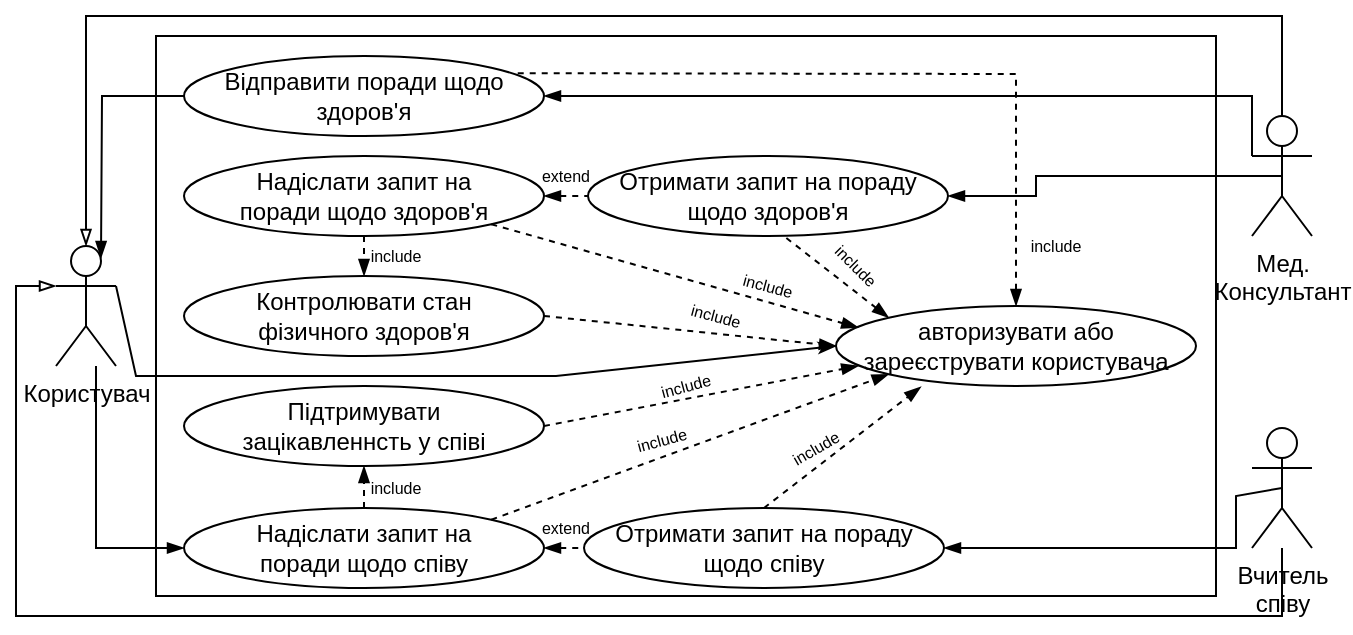 <mxfile version="13.9.9" type="device"><diagram id="C5RBs43oDa-KdzZeNtuy" name="Page-1"><mxGraphModel dx="1024" dy="592" grid="1" gridSize="10" guides="1" tooltips="1" connect="1" arrows="1" fold="1" page="1" pageScale="1" pageWidth="827" pageHeight="1169" math="0" shadow="0"><root><mxCell id="WIyWlLk6GJQsqaUBKTNV-0"/><mxCell id="WIyWlLk6GJQsqaUBKTNV-1" parent="WIyWlLk6GJQsqaUBKTNV-0"/><mxCell id="383gzaSXwhzBvP8eZe2t-30" value="" style="rounded=0;whiteSpace=wrap;html=1;fillColor=none;fontSize=8;" parent="WIyWlLk6GJQsqaUBKTNV-1" vertex="1"><mxGeometry x="200" y="180" width="530" height="280" as="geometry"/></mxCell><mxCell id="zkfFHV4jXpPFQw0GAbJ--26" value="" style="endArrow=blockThin;shadow=0;strokeWidth=1;rounded=0;endFill=1;elbow=vertical;entryX=1;entryY=0.5;entryDx=0;entryDy=0;exitX=0;exitY=0.333;exitDx=0;exitDy=0;exitPerimeter=0;startArrow=none;startFill=0;" parent="WIyWlLk6GJQsqaUBKTNV-1" source="HAlKXmDzrB93N0-EfDcC-4" target="HAlKXmDzrB93N0-EfDcC-1" edge="1"><mxGeometry x="0.5" y="41" relative="1" as="geometry"><mxPoint x="160" y="310" as="sourcePoint"/><mxPoint x="160" y="380" as="targetPoint"/><mxPoint x="-40" y="32" as="offset"/><Array as="points"><mxPoint x="748" y="210"/></Array></mxGeometry></mxCell><mxCell id="HAlKXmDzrB93N0-EfDcC-0" value="Користувач" style="shape=umlActor;verticalLabelPosition=bottom;verticalAlign=top;html=1;" parent="WIyWlLk6GJQsqaUBKTNV-1" vertex="1"><mxGeometry x="150" y="285" width="30" height="60" as="geometry"/></mxCell><mxCell id="HAlKXmDzrB93N0-EfDcC-1" value="Відправити поради щодо здоров'я" style="ellipse;whiteSpace=wrap;html=1;" parent="WIyWlLk6GJQsqaUBKTNV-1" vertex="1"><mxGeometry x="214" y="190" width="180" height="40" as="geometry"/></mxCell><mxCell id="HAlKXmDzrB93N0-EfDcC-3" value="Надіслати запит на&lt;br&gt;поради щодо співу" style="ellipse;whiteSpace=wrap;html=1;" parent="WIyWlLk6GJQsqaUBKTNV-1" vertex="1"><mxGeometry x="214" y="416" width="180" height="40" as="geometry"/></mxCell><mxCell id="HAlKXmDzrB93N0-EfDcC-4" value="Мед.&lt;br&gt;Консультант" style="shape=umlActor;verticalLabelPosition=bottom;verticalAlign=top;html=1;" parent="WIyWlLk6GJQsqaUBKTNV-1" vertex="1"><mxGeometry x="748" y="220" width="30" height="60" as="geometry"/></mxCell><mxCell id="HAlKXmDzrB93N0-EfDcC-6" value="Вчитель&lt;br&gt;співу" style="shape=umlActor;verticalLabelPosition=bottom;verticalAlign=top;html=1;" parent="WIyWlLk6GJQsqaUBKTNV-1" vertex="1"><mxGeometry x="748" y="376" width="30" height="60" as="geometry"/></mxCell><mxCell id="383gzaSXwhzBvP8eZe2t-7" value="" style="endArrow=none;html=1;exitX=0.5;exitY=0;exitDx=0;exitDy=0;exitPerimeter=0;entryX=0.5;entryY=0;entryDx=0;entryDy=0;entryPerimeter=0;rounded=0;strokeWidth=1;jumpStyle=none;shadow=0;startArrow=blockThin;startFill=0;" parent="WIyWlLk6GJQsqaUBKTNV-1" source="HAlKXmDzrB93N0-EfDcC-0" target="HAlKXmDzrB93N0-EfDcC-4" edge="1"><mxGeometry width="50" height="50" relative="1" as="geometry"><mxPoint x="370" y="320" as="sourcePoint"/><mxPoint x="420" y="270" as="targetPoint"/><Array as="points"><mxPoint x="165" y="170"/><mxPoint x="763" y="170"/></Array></mxGeometry></mxCell><mxCell id="383gzaSXwhzBvP8eZe2t-8" value="" style="endArrow=none;html=1;exitX=0;exitY=0.333;exitDx=0;exitDy=0;exitPerimeter=0;rounded=0;strokeWidth=1;jumpStyle=none;shadow=0;startArrow=blockThin;startFill=0;" parent="WIyWlLk6GJQsqaUBKTNV-1" source="HAlKXmDzrB93N0-EfDcC-0" target="HAlKXmDzrB93N0-EfDcC-6" edge="1"><mxGeometry width="50" height="50" relative="1" as="geometry"><mxPoint x="134" y="660" as="sourcePoint"/><mxPoint x="665" y="470" as="targetPoint"/><Array as="points"><mxPoint x="130" y="305"/><mxPoint x="130" y="470"/><mxPoint x="637" y="470"/><mxPoint x="763" y="470"/></Array></mxGeometry></mxCell><mxCell id="383gzaSXwhzBvP8eZe2t-10" value="" style="endArrow=blockThin;html=1;shadow=0;strokeWidth=1;exitX=0;exitY=0.5;exitDx=0;exitDy=0;entryX=0.75;entryY=0.1;entryDx=0;entryDy=0;entryPerimeter=0;rounded=0;endFill=1;" parent="WIyWlLk6GJQsqaUBKTNV-1" source="HAlKXmDzrB93N0-EfDcC-1" target="HAlKXmDzrB93N0-EfDcC-0" edge="1"><mxGeometry width="50" height="50" relative="1" as="geometry"><mxPoint x="370" y="400" as="sourcePoint"/><mxPoint x="420" y="350" as="targetPoint"/><Array as="points"><mxPoint x="173" y="210"/></Array></mxGeometry></mxCell><mxCell id="383gzaSXwhzBvP8eZe2t-11" value="Підтримувати &lt;br&gt;зацікавленнсть у співі" style="ellipse;whiteSpace=wrap;html=1;" parent="WIyWlLk6GJQsqaUBKTNV-1" vertex="1"><mxGeometry x="214" y="355" width="180" height="40" as="geometry"/></mxCell><mxCell id="HAlKXmDzrB93N0-EfDcC-8" value="Отримати запит на пораду щодо співу" style="ellipse;whiteSpace=wrap;html=1;" parent="WIyWlLk6GJQsqaUBKTNV-1" vertex="1"><mxGeometry x="414" y="416" width="180" height="40" as="geometry"/></mxCell><mxCell id="383gzaSXwhzBvP8eZe2t-14" value="" style="endArrow=blockThin;shadow=0;strokeWidth=1;rounded=0;endFill=1;elbow=vertical;entryX=1;entryY=0.5;entryDx=0;entryDy=0;exitX=0.5;exitY=0.5;exitDx=0;exitDy=0;exitPerimeter=0;" parent="WIyWlLk6GJQsqaUBKTNV-1" source="HAlKXmDzrB93N0-EfDcC-6" target="HAlKXmDzrB93N0-EfDcC-8" edge="1"><mxGeometry x="0.5" y="41" relative="1" as="geometry"><mxPoint x="781" y="425" as="sourcePoint"/><mxPoint x="710" y="436" as="targetPoint"/><mxPoint x="-40" y="32" as="offset"/><Array as="points"><mxPoint x="740" y="410"/><mxPoint x="740" y="436"/></Array></mxGeometry></mxCell><mxCell id="383gzaSXwhzBvP8eZe2t-15" value="" style="endArrow=none;dashed=1;html=1;shadow=0;strokeWidth=1;entryX=0;entryY=0.5;entryDx=0;entryDy=0;endFill=0;startArrow=blockThin;startFill=1;exitX=1;exitY=0.5;exitDx=0;exitDy=0;" parent="WIyWlLk6GJQsqaUBKTNV-1" source="HAlKXmDzrB93N0-EfDcC-3" target="HAlKXmDzrB93N0-EfDcC-8" edge="1"><mxGeometry width="50" height="50" relative="1" as="geometry"><mxPoint x="400" y="495" as="sourcePoint"/><mxPoint x="450" y="440" as="targetPoint"/></mxGeometry></mxCell><mxCell id="383gzaSXwhzBvP8eZe2t-16" value="extend" style="text;html=1;strokeColor=none;fillColor=none;align=center;verticalAlign=middle;whiteSpace=wrap;rounded=0;fontSize=8;" parent="WIyWlLk6GJQsqaUBKTNV-1" vertex="1"><mxGeometry x="385" y="416" width="40" height="20" as="geometry"/></mxCell><mxCell id="383gzaSXwhzBvP8eZe2t-17" value="" style="endArrow=blockThin;html=1;shadow=0;strokeWidth=1;fontSize=8;entryX=0;entryY=0.5;entryDx=0;entryDy=0;rounded=0;endFill=1;" parent="WIyWlLk6GJQsqaUBKTNV-1" target="HAlKXmDzrB93N0-EfDcC-3" edge="1"><mxGeometry width="50" height="50" relative="1" as="geometry"><mxPoint x="170" y="345" as="sourcePoint"/><mxPoint x="420" y="340" as="targetPoint"/><Array as="points"><mxPoint x="170" y="436"/></Array></mxGeometry></mxCell><mxCell id="383gzaSXwhzBvP8eZe2t-18" value="" style="endArrow=blockThin;dashed=1;html=1;shadow=0;strokeColor=#000000;strokeWidth=1;fontSize=8;exitX=0.5;exitY=0;exitDx=0;exitDy=0;entryX=0.5;entryY=1;entryDx=0;entryDy=0;startArrow=none;startFill=0;endFill=1;" parent="WIyWlLk6GJQsqaUBKTNV-1" source="HAlKXmDzrB93N0-EfDcC-3" target="383gzaSXwhzBvP8eZe2t-11" edge="1"><mxGeometry width="50" height="50" relative="1" as="geometry"><mxPoint x="370" y="390" as="sourcePoint"/><mxPoint x="420" y="340" as="targetPoint"/></mxGeometry></mxCell><mxCell id="383gzaSXwhzBvP8eZe2t-19" value="include" style="text;html=1;strokeColor=none;fillColor=none;align=center;verticalAlign=middle;whiteSpace=wrap;rounded=0;fontSize=8;rotation=0;" parent="WIyWlLk6GJQsqaUBKTNV-1" vertex="1"><mxGeometry x="300" y="396" width="40" height="20" as="geometry"/></mxCell><mxCell id="383gzaSXwhzBvP8eZe2t-21" value="Отримати запит на пораду щодо здоров'я" style="ellipse;whiteSpace=wrap;html=1;" parent="WIyWlLk6GJQsqaUBKTNV-1" vertex="1"><mxGeometry x="416" y="240" width="180" height="40" as="geometry"/></mxCell><mxCell id="383gzaSXwhzBvP8eZe2t-22" value="" style="endArrow=blockThin;html=1;shadow=0;strokeColor=#000000;strokeWidth=1;fontSize=8;exitX=0.5;exitY=0.5;exitDx=0;exitDy=0;exitPerimeter=0;entryX=1;entryY=0.5;entryDx=0;entryDy=0;endFill=1;rounded=0;" parent="WIyWlLk6GJQsqaUBKTNV-1" source="HAlKXmDzrB93N0-EfDcC-4" target="383gzaSXwhzBvP8eZe2t-21" edge="1"><mxGeometry width="50" height="50" relative="1" as="geometry"><mxPoint x="498" y="360" as="sourcePoint"/><mxPoint x="724" y="250" as="targetPoint"/><Array as="points"><mxPoint x="640" y="250"/><mxPoint x="640" y="260"/></Array></mxGeometry></mxCell><mxCell id="383gzaSXwhzBvP8eZe2t-23" value="Надіслати запит на&lt;br&gt;поради щодо здоров'я" style="ellipse;whiteSpace=wrap;html=1;" parent="WIyWlLk6GJQsqaUBKTNV-1" vertex="1"><mxGeometry x="214" y="240" width="180" height="40" as="geometry"/></mxCell><mxCell id="383gzaSXwhzBvP8eZe2t-24" value="Контролювати стан&lt;br&gt;фізичного здоров'я" style="ellipse;whiteSpace=wrap;html=1;" parent="WIyWlLk6GJQsqaUBKTNV-1" vertex="1"><mxGeometry x="214" y="300" width="180" height="40" as="geometry"/></mxCell><mxCell id="383gzaSXwhzBvP8eZe2t-26" value="extend" style="text;html=1;strokeColor=none;fillColor=none;align=center;verticalAlign=middle;whiteSpace=wrap;rounded=0;fontSize=8;" parent="WIyWlLk6GJQsqaUBKTNV-1" vertex="1"><mxGeometry x="385" y="240" width="40" height="20" as="geometry"/></mxCell><mxCell id="383gzaSXwhzBvP8eZe2t-27" value="" style="endArrow=none;dashed=1;html=1;shadow=0;strokeWidth=1;entryX=0;entryY=0.5;entryDx=0;entryDy=0;endFill=0;startArrow=blockThin;startFill=1;exitX=1;exitY=0.5;exitDx=0;exitDy=0;" parent="WIyWlLk6GJQsqaUBKTNV-1" source="383gzaSXwhzBvP8eZe2t-23" target="383gzaSXwhzBvP8eZe2t-21" edge="1"><mxGeometry width="50" height="50" relative="1" as="geometry"><mxPoint x="392" y="209" as="sourcePoint"/><mxPoint x="414" y="209.31" as="targetPoint"/></mxGeometry></mxCell><mxCell id="383gzaSXwhzBvP8eZe2t-28" value="include" style="text;html=1;strokeColor=none;fillColor=none;align=center;verticalAlign=middle;whiteSpace=wrap;rounded=0;fontSize=8;rotation=0;" parent="WIyWlLk6GJQsqaUBKTNV-1" vertex="1"><mxGeometry x="300" y="280" width="40" height="20" as="geometry"/></mxCell><mxCell id="383gzaSXwhzBvP8eZe2t-29" value="" style="endArrow=blockThin;dashed=1;html=1;shadow=0;strokeColor=#000000;strokeWidth=1;fontSize=8;rounded=0;endFill=1;entryX=0.5;entryY=0;entryDx=0;entryDy=0;exitX=0.5;exitY=1;exitDx=0;exitDy=0;" parent="WIyWlLk6GJQsqaUBKTNV-1" source="383gzaSXwhzBvP8eZe2t-23" target="383gzaSXwhzBvP8eZe2t-24" edge="1"><mxGeometry width="50" height="50" relative="1" as="geometry"><mxPoint x="370" y="350" as="sourcePoint"/><mxPoint x="420" y="300" as="targetPoint"/></mxGeometry></mxCell><mxCell id="FiHE433wJ5D-wxK2bPif-0" value="авторизувати або зареєструвати користувача" style="ellipse;whiteSpace=wrap;html=1;" parent="WIyWlLk6GJQsqaUBKTNV-1" vertex="1"><mxGeometry x="540" y="315" width="180" height="40" as="geometry"/></mxCell><mxCell id="FiHE433wJ5D-wxK2bPif-2" value="" style="endArrow=blockThin;dashed=1;html=1;entryX=0;entryY=0.5;entryDx=0;entryDy=0;exitX=1;exitY=0.5;exitDx=0;exitDy=0;startArrow=none;startFill=0;endFill=1;" parent="WIyWlLk6GJQsqaUBKTNV-1" source="383gzaSXwhzBvP8eZe2t-24" target="FiHE433wJ5D-wxK2bPif-0" edge="1"><mxGeometry width="50" height="50" relative="1" as="geometry"><mxPoint x="390" y="340" as="sourcePoint"/><mxPoint x="440" y="290" as="targetPoint"/></mxGeometry></mxCell><mxCell id="FiHE433wJ5D-wxK2bPif-3" value="" style="endArrow=blockThin;dashed=1;html=1;entryX=0.062;entryY=0.27;entryDx=0;entryDy=0;exitX=1;exitY=1;exitDx=0;exitDy=0;startArrow=none;startFill=0;endFill=1;entryPerimeter=0;" parent="WIyWlLk6GJQsqaUBKTNV-1" source="383gzaSXwhzBvP8eZe2t-23" target="FiHE433wJ5D-wxK2bPif-0" edge="1"><mxGeometry width="50" height="50" relative="1" as="geometry"><mxPoint x="404" y="330" as="sourcePoint"/><mxPoint x="550" y="345" as="targetPoint"/></mxGeometry></mxCell><mxCell id="FiHE433wJ5D-wxK2bPif-4" value="" style="endArrow=blockThin;dashed=1;html=1;entryX=0;entryY=0;entryDx=0;entryDy=0;exitX=0.551;exitY=1.025;exitDx=0;exitDy=0;startArrow=none;startFill=0;endFill=1;exitPerimeter=0;" parent="WIyWlLk6GJQsqaUBKTNV-1" source="383gzaSXwhzBvP8eZe2t-21" target="FiHE433wJ5D-wxK2bPif-0" edge="1"><mxGeometry width="50" height="50" relative="1" as="geometry"><mxPoint x="377.64" y="284.142" as="sourcePoint"/><mxPoint x="561.16" y="335.8" as="targetPoint"/></mxGeometry></mxCell><mxCell id="FiHE433wJ5D-wxK2bPif-5" value="" style="endArrow=blockThin;dashed=1;html=1;entryX=0.062;entryY=0.75;entryDx=0;entryDy=0;exitX=1;exitY=0.5;exitDx=0;exitDy=0;startArrow=none;startFill=0;endFill=1;entryPerimeter=0;" parent="WIyWlLk6GJQsqaUBKTNV-1" source="383gzaSXwhzBvP8eZe2t-11" target="FiHE433wJ5D-wxK2bPif-0" edge="1"><mxGeometry width="50" height="50" relative="1" as="geometry"><mxPoint x="525.18" y="291" as="sourcePoint"/><mxPoint x="576.36" y="330.858" as="targetPoint"/></mxGeometry></mxCell><mxCell id="FiHE433wJ5D-wxK2bPif-6" value="" style="endArrow=blockThin;dashed=1;html=1;entryX=0;entryY=1;entryDx=0;entryDy=0;exitX=1;exitY=0;exitDx=0;exitDy=0;startArrow=none;startFill=0;endFill=1;" parent="WIyWlLk6GJQsqaUBKTNV-1" source="HAlKXmDzrB93N0-EfDcC-3" target="FiHE433wJ5D-wxK2bPif-0" edge="1"><mxGeometry width="50" height="50" relative="1" as="geometry"><mxPoint x="404" y="385" as="sourcePoint"/><mxPoint x="561.16" y="355" as="targetPoint"/></mxGeometry></mxCell><mxCell id="FiHE433wJ5D-wxK2bPif-7" value="" style="endArrow=blockThin;dashed=1;html=1;entryX=0.236;entryY=1.01;entryDx=0;entryDy=0;exitX=0.5;exitY=0;exitDx=0;exitDy=0;startArrow=none;startFill=0;endFill=1;entryPerimeter=0;" parent="WIyWlLk6GJQsqaUBKTNV-1" source="HAlKXmDzrB93N0-EfDcC-8" target="FiHE433wJ5D-wxK2bPif-0" edge="1"><mxGeometry width="50" height="50" relative="1" as="geometry"><mxPoint x="377.64" y="431.858" as="sourcePoint"/><mxPoint x="576.36" y="359.142" as="targetPoint"/></mxGeometry></mxCell><mxCell id="FiHE433wJ5D-wxK2bPif-8" value="" style="endArrow=blockThin;dashed=1;html=1;entryX=0.5;entryY=0;entryDx=0;entryDy=0;exitX=0.927;exitY=0.215;exitDx=0;exitDy=0;startArrow=none;startFill=0;endFill=1;exitPerimeter=0;rounded=0;" parent="WIyWlLk6GJQsqaUBKTNV-1" source="HAlKXmDzrB93N0-EfDcC-1" target="FiHE433wJ5D-wxK2bPif-0" edge="1"><mxGeometry width="50" height="50" relative="1" as="geometry"><mxPoint x="514" y="426" as="sourcePoint"/><mxPoint x="592.48" y="365.4" as="targetPoint"/><Array as="points"><mxPoint x="630" y="199"/></Array></mxGeometry></mxCell><mxCell id="FiHE433wJ5D-wxK2bPif-9" value="include" style="text;html=1;strokeColor=none;fillColor=none;align=center;verticalAlign=middle;whiteSpace=wrap;rounded=0;fontSize=8;rotation=-15;" parent="WIyWlLk6GJQsqaUBKTNV-1" vertex="1"><mxGeometry x="433" y="372" width="40" height="20" as="geometry"/></mxCell><mxCell id="FiHE433wJ5D-wxK2bPif-11" value="include" style="text;html=1;strokeColor=none;fillColor=none;align=center;verticalAlign=middle;whiteSpace=wrap;rounded=0;fontSize=8;rotation=-30;" parent="WIyWlLk6GJQsqaUBKTNV-1" vertex="1"><mxGeometry x="510" y="376" width="40" height="20" as="geometry"/></mxCell><mxCell id="FiHE433wJ5D-wxK2bPif-12" value="include" style="text;html=1;strokeColor=none;fillColor=none;align=center;verticalAlign=middle;whiteSpace=wrap;rounded=0;fontSize=8;rotation=-15;" parent="WIyWlLk6GJQsqaUBKTNV-1" vertex="1"><mxGeometry x="445" y="345" width="40" height="20" as="geometry"/></mxCell><mxCell id="FiHE433wJ5D-wxK2bPif-13" value="include" style="text;html=1;strokeColor=none;fillColor=none;align=center;verticalAlign=middle;whiteSpace=wrap;rounded=0;fontSize=8;rotation=15;" parent="WIyWlLk6GJQsqaUBKTNV-1" vertex="1"><mxGeometry x="460" y="310" width="40" height="20" as="geometry"/></mxCell><mxCell id="FiHE433wJ5D-wxK2bPif-14" value="include" style="text;html=1;strokeColor=none;fillColor=none;align=center;verticalAlign=middle;whiteSpace=wrap;rounded=0;fontSize=8;rotation=15;" parent="WIyWlLk6GJQsqaUBKTNV-1" vertex="1"><mxGeometry x="486" y="295" width="40" height="20" as="geometry"/></mxCell><mxCell id="FiHE433wJ5D-wxK2bPif-15" value="include" style="text;html=1;strokeColor=none;fillColor=none;align=center;verticalAlign=middle;whiteSpace=wrap;rounded=0;fontSize=8;rotation=45;" parent="WIyWlLk6GJQsqaUBKTNV-1" vertex="1"><mxGeometry x="530" y="285" width="40" height="20" as="geometry"/></mxCell><mxCell id="FiHE433wJ5D-wxK2bPif-17" value="include" style="text;html=1;strokeColor=none;fillColor=none;align=center;verticalAlign=middle;whiteSpace=wrap;rounded=0;fontSize=8;rotation=0;" parent="WIyWlLk6GJQsqaUBKTNV-1" vertex="1"><mxGeometry x="630" y="275" width="40" height="20" as="geometry"/></mxCell><mxCell id="_sDCCWD2TFywbifMWaRA-0" value="" style="endArrow=none;html=1;startArrow=classicThin;startFill=1;exitX=0;exitY=0.5;exitDx=0;exitDy=0;entryX=1;entryY=0.333;entryDx=0;entryDy=0;entryPerimeter=0;rounded=0;" parent="WIyWlLk6GJQsqaUBKTNV-1" source="FiHE433wJ5D-wxK2bPif-0" target="HAlKXmDzrB93N0-EfDcC-0" edge="1"><mxGeometry width="50" height="50" relative="1" as="geometry"><mxPoint x="390" y="330" as="sourcePoint"/><mxPoint x="440" y="280" as="targetPoint"/><Array as="points"><mxPoint x="400" y="350"/><mxPoint x="190" y="350"/></Array></mxGeometry></mxCell></root></mxGraphModel></diagram></mxfile>